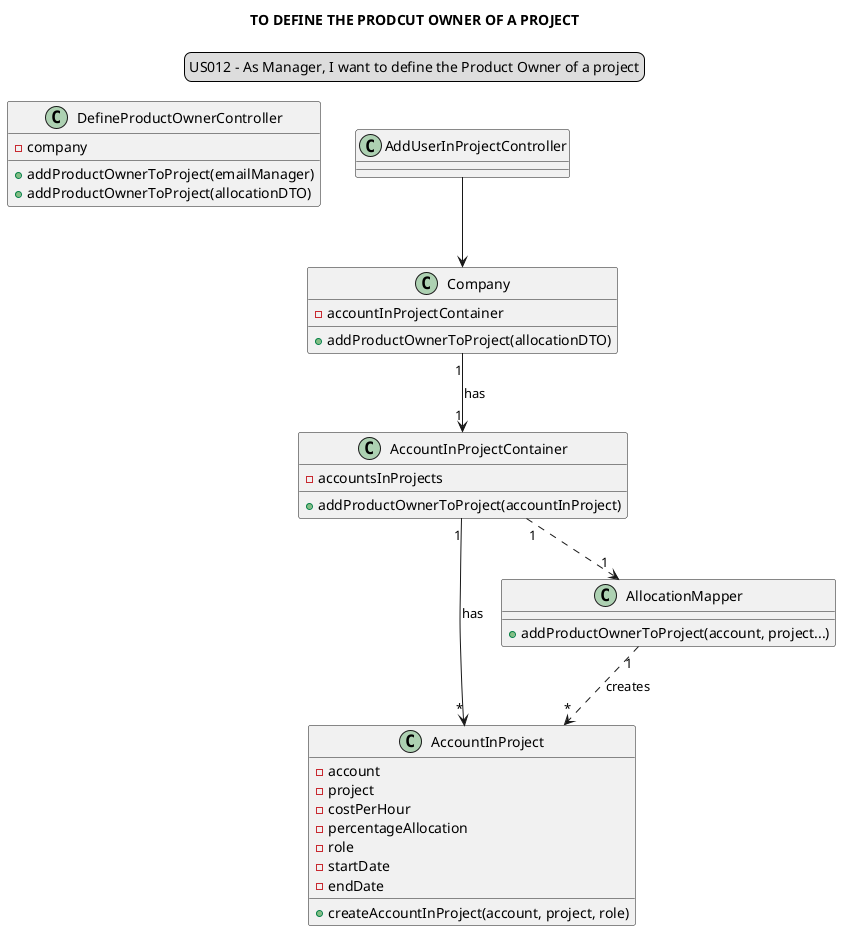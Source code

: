 @startuml

skinparam sequenceMessageAlign center
title TO DEFINE THE PRODCUT OWNER OF A PROJECT
legend top
US012 - As Manager, I want to define the Product Owner of a project
end legend

class DefineProductOwnerController {
-company
+addProductOwnerToProject(emailManager)
+addProductOwnerToProject(allocationDTO)
}

class Company {
-accountInProjectContainer
+addProductOwnerToProject(allocationDTO)
}

class AccountInProject{
-account
-project
-costPerHour
-percentageAllocation
-role
-startDate
-endDate
+createAccountInProject(account, project, role)
}

class AccountInProjectContainer{
-accountsInProjects
+addProductOwnerToProject(accountInProject)
}

class AllocationMapper {
+addProductOwnerToProject(account, project...)
}

AddUserInProjectController --> Company
Company "1"-->"1" AccountInProjectContainer: has
AccountInProjectContainer "1"..>"1" AllocationMapper
AllocationMapper "1"..> "*"AccountInProject: creates
AccountInProjectContainer "1"--> "*" AccountInProject: has

@enduml
